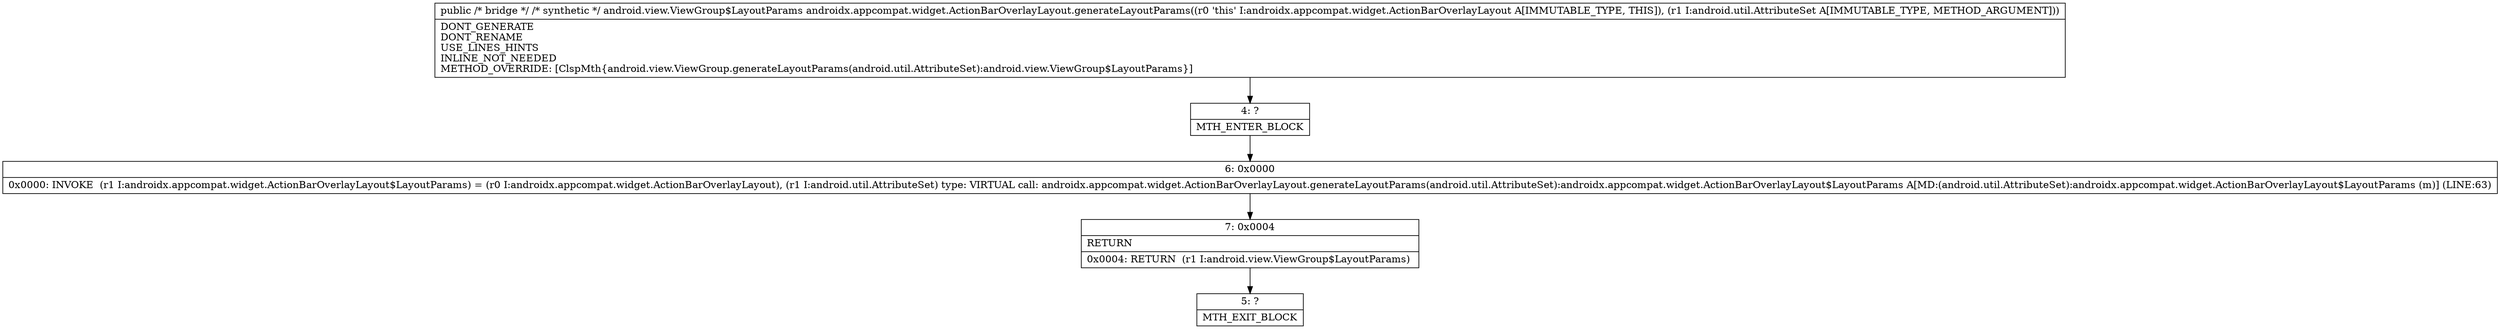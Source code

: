digraph "CFG forandroidx.appcompat.widget.ActionBarOverlayLayout.generateLayoutParams(Landroid\/util\/AttributeSet;)Landroid\/view\/ViewGroup$LayoutParams;" {
Node_4 [shape=record,label="{4\:\ ?|MTH_ENTER_BLOCK\l}"];
Node_6 [shape=record,label="{6\:\ 0x0000|0x0000: INVOKE  (r1 I:androidx.appcompat.widget.ActionBarOverlayLayout$LayoutParams) = (r0 I:androidx.appcompat.widget.ActionBarOverlayLayout), (r1 I:android.util.AttributeSet) type: VIRTUAL call: androidx.appcompat.widget.ActionBarOverlayLayout.generateLayoutParams(android.util.AttributeSet):androidx.appcompat.widget.ActionBarOverlayLayout$LayoutParams A[MD:(android.util.AttributeSet):androidx.appcompat.widget.ActionBarOverlayLayout$LayoutParams (m)] (LINE:63)\l}"];
Node_7 [shape=record,label="{7\:\ 0x0004|RETURN\l|0x0004: RETURN  (r1 I:android.view.ViewGroup$LayoutParams) \l}"];
Node_5 [shape=record,label="{5\:\ ?|MTH_EXIT_BLOCK\l}"];
MethodNode[shape=record,label="{public \/* bridge *\/ \/* synthetic *\/ android.view.ViewGroup$LayoutParams androidx.appcompat.widget.ActionBarOverlayLayout.generateLayoutParams((r0 'this' I:androidx.appcompat.widget.ActionBarOverlayLayout A[IMMUTABLE_TYPE, THIS]), (r1 I:android.util.AttributeSet A[IMMUTABLE_TYPE, METHOD_ARGUMENT]))  | DONT_GENERATE\lDONT_RENAME\lUSE_LINES_HINTS\lINLINE_NOT_NEEDED\lMETHOD_OVERRIDE: [ClspMth\{android.view.ViewGroup.generateLayoutParams(android.util.AttributeSet):android.view.ViewGroup$LayoutParams\}]\l}"];
MethodNode -> Node_4;Node_4 -> Node_6;
Node_6 -> Node_7;
Node_7 -> Node_5;
}


